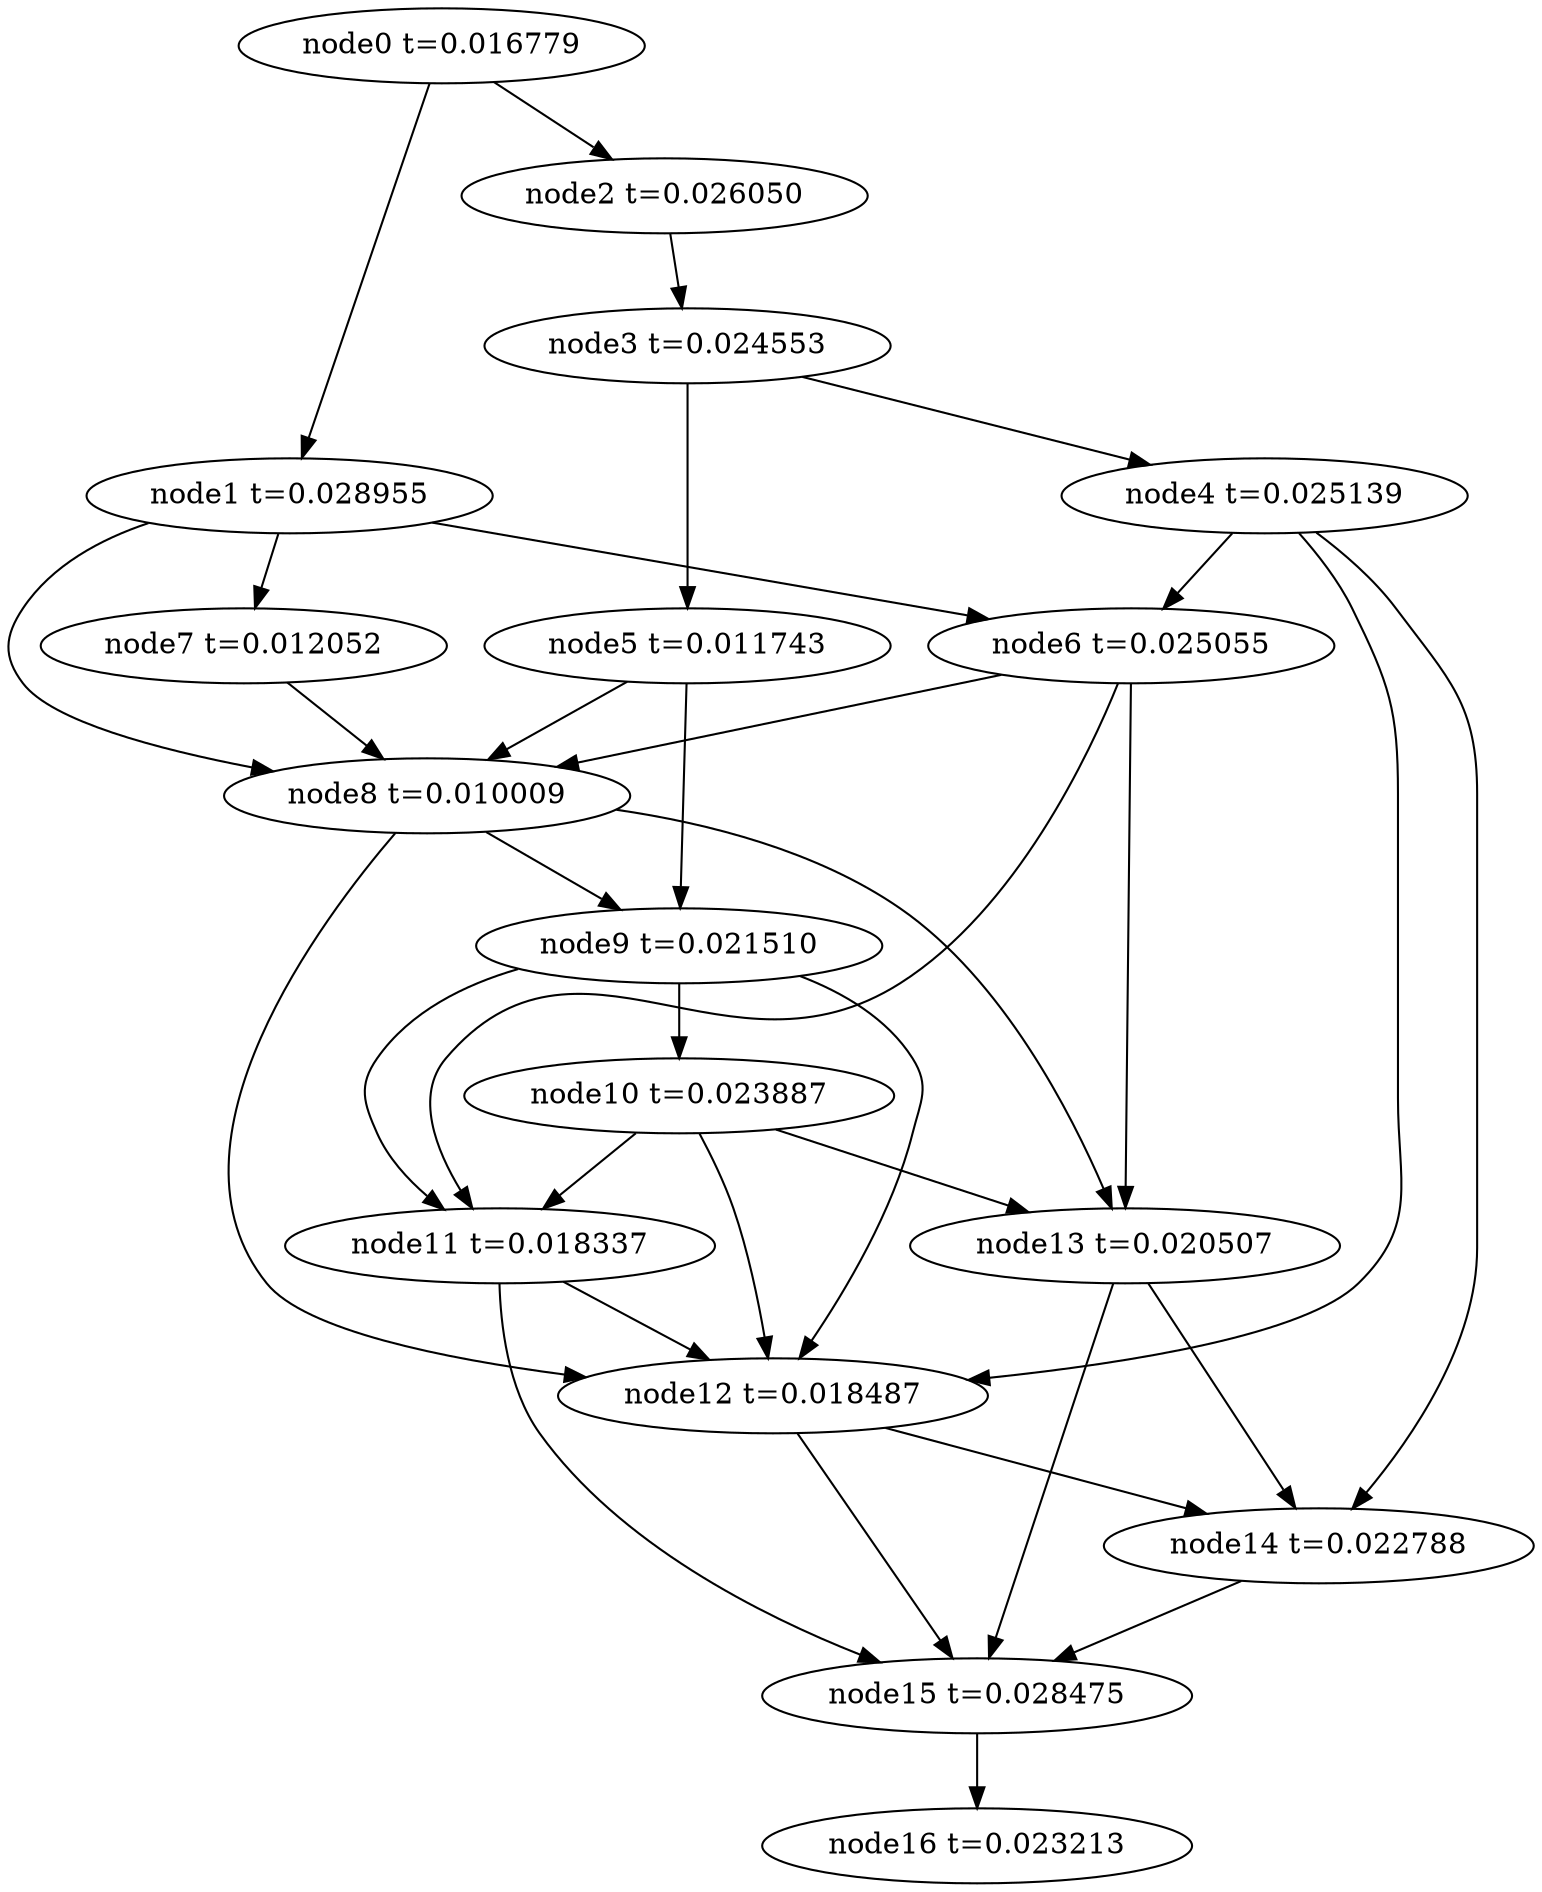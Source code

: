 digraph g{
	node16[label="node16 t=0.023213"]
	node15 -> node16
	node15[label="node15 t=0.028475"];
	node14 -> node15
	node14[label="node14 t=0.022788"];
	node13 -> node15
	node13 -> node14
	node13[label="node13 t=0.020507"];
	node12 -> node15
	node12 -> node14
	node12[label="node12 t=0.018487"];
	node11 -> node15
	node11 -> node12
	node11[label="node11 t=0.018337"];
	node10 -> node13
	node10 -> node12
	node10 -> node11
	node10[label="node10 t=0.023887"];
	node9 -> node12
	node9 -> node11
	node9 -> node10
	node9[label="node9 t=0.021510"];
	node8 -> node13
	node8 -> node12
	node8 -> node9
	node8[label="node8 t=0.010009"];
	node7 -> node8
	node7[label="node7 t=0.012052"];
	node6 -> node13
	node6 -> node11
	node6 -> node8
	node6[label="node6 t=0.025055"];
	node5 -> node9
	node5 -> node8
	node5[label="node5 t=0.011743"];
	node4 -> node14
	node4 -> node12
	node4 -> node6
	node4[label="node4 t=0.025139"];
	node3 -> node5
	node3 -> node4
	node3[label="node3 t=0.024553"];
	node2 -> node3
	node2[label="node2 t=0.026050"];
	node1 -> node8
	node1 -> node7
	node1 -> node6
	node1[label="node1 t=0.028955"];
	node0 -> node2
	node0 -> node1
	node0[label="node0 t=0.016779"];
}
